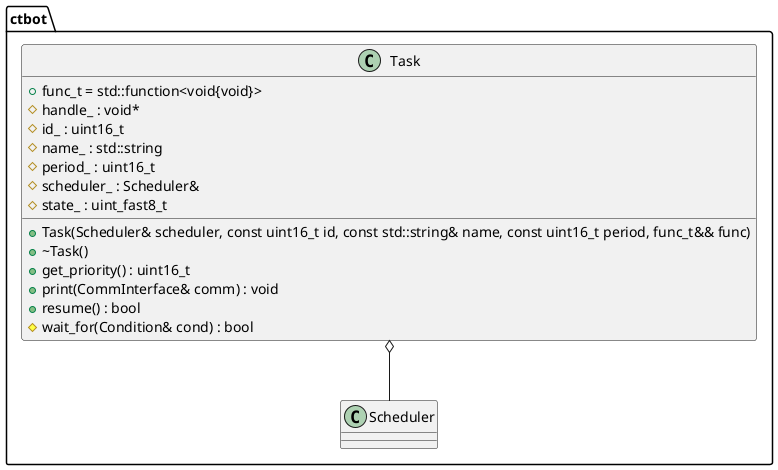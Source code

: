 @startuml ctbot_task

namespace ctbot {
    class Task {
        +Task(Scheduler& scheduler, const uint16_t id, const std::string& name, const uint16_t period, func_t&& func)
        +~Task()
        +get_priority() : uint16_t
        +print(CommInterface& comm) : void
        +resume() : bool
        +func_t = std::function<void{void}>
        #wait_for(Condition& cond) : bool
        #handle_ : void*
        #id_ : uint16_t
        #name_ : std::string
        #period_ : uint16_t
        #scheduler_ : Scheduler&
        #state_ : uint_fast8_t
    }

    Task o-- Scheduler
}

@enduml
